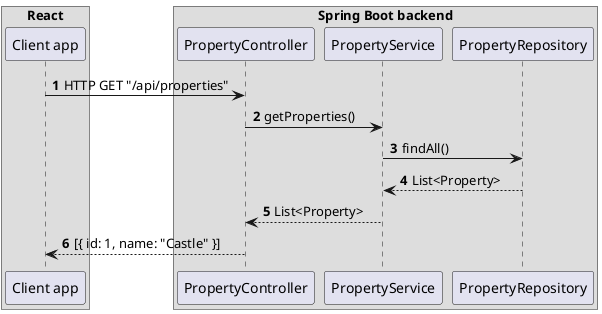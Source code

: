 @startuml
'https://plantuml.com/sequence-diagram

autonumber

box React
participant ClientApp as "Client app"
endbox

box Spring Boot backend
participant PropertyController
participant PropertyService
participant PropertyRepository
endbox

ClientApp -> PropertyController: HTTP GET "/api/properties"
PropertyController -> PropertyService: getProperties()
PropertyService -> PropertyRepository: findAll()
PropertyRepository --> PropertyService: List<Property>
PropertyService --> PropertyController: List<Property>
PropertyController --> ClientApp: [{ id: 1, name: "Castle" }]

@enduml
